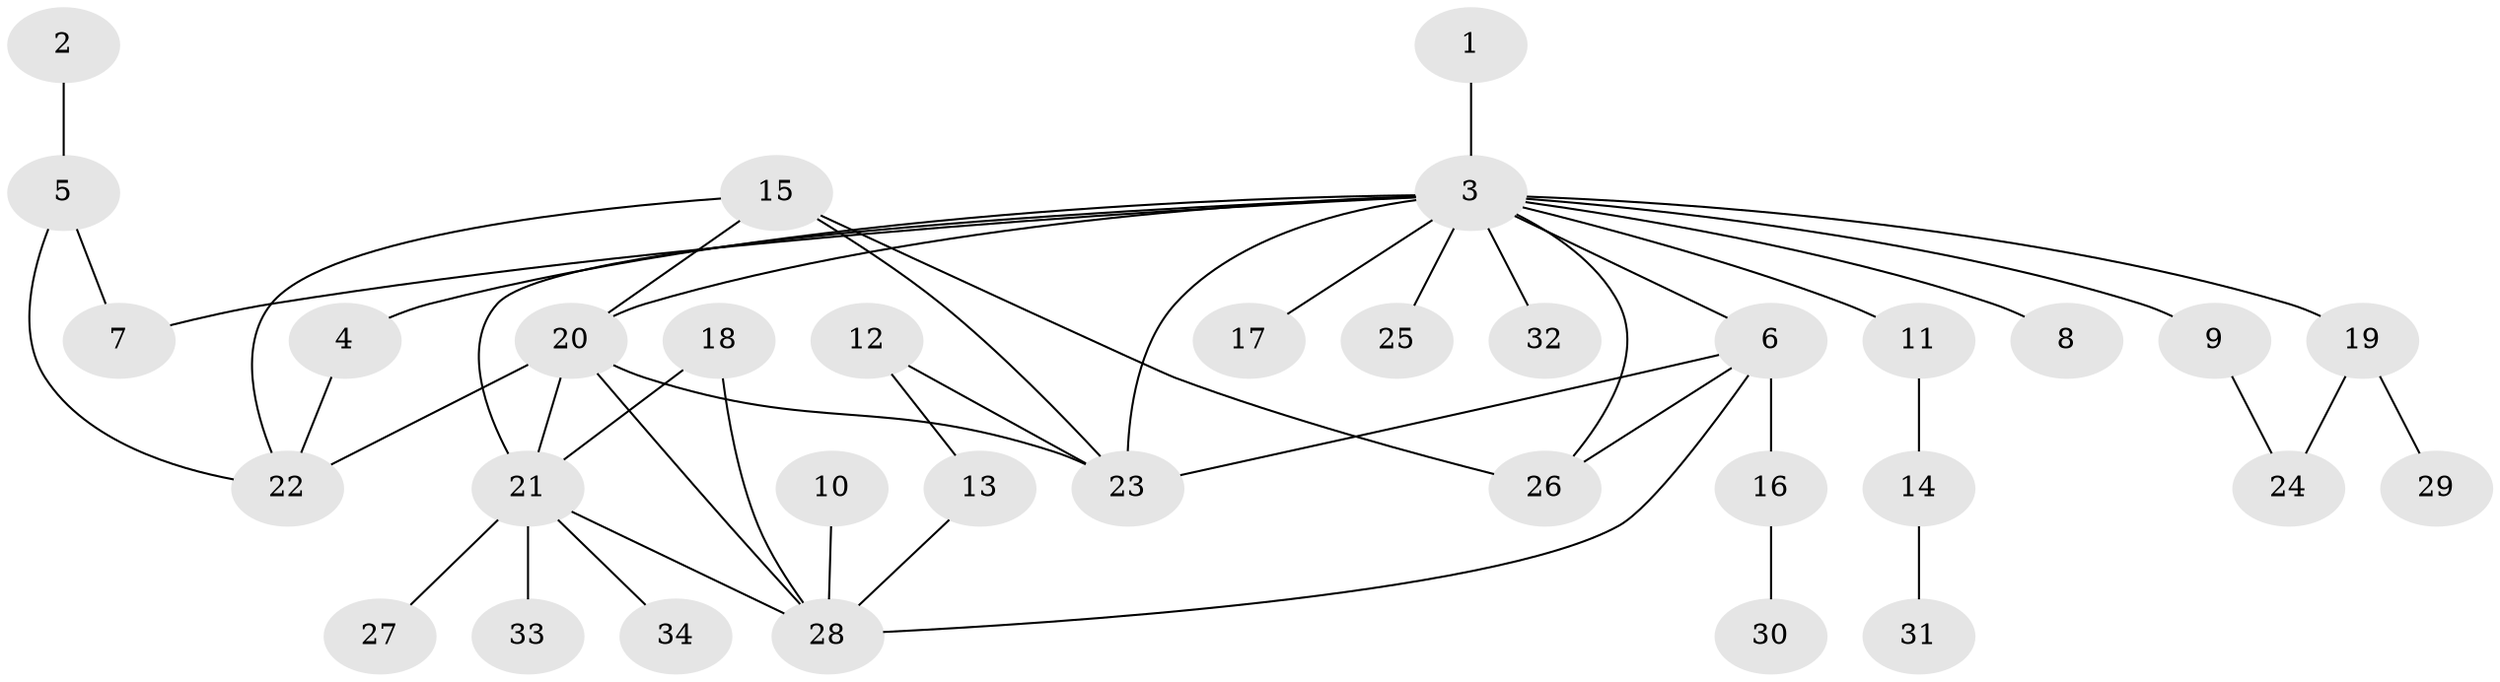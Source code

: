 // original degree distribution, {5: 0.08955223880597014, 7: 0.029850746268656716, 6: 0.014925373134328358, 4: 0.07462686567164178, 3: 0.14925373134328357, 2: 0.31343283582089554, 1: 0.3283582089552239}
// Generated by graph-tools (version 1.1) at 2025/25/03/09/25 03:25:25]
// undirected, 34 vertices, 47 edges
graph export_dot {
graph [start="1"]
  node [color=gray90,style=filled];
  1;
  2;
  3;
  4;
  5;
  6;
  7;
  8;
  9;
  10;
  11;
  12;
  13;
  14;
  15;
  16;
  17;
  18;
  19;
  20;
  21;
  22;
  23;
  24;
  25;
  26;
  27;
  28;
  29;
  30;
  31;
  32;
  33;
  34;
  1 -- 3 [weight=1.0];
  2 -- 5 [weight=1.0];
  3 -- 4 [weight=1.0];
  3 -- 6 [weight=1.0];
  3 -- 7 [weight=1.0];
  3 -- 8 [weight=1.0];
  3 -- 9 [weight=1.0];
  3 -- 11 [weight=1.0];
  3 -- 17 [weight=1.0];
  3 -- 19 [weight=1.0];
  3 -- 20 [weight=1.0];
  3 -- 21 [weight=1.0];
  3 -- 23 [weight=1.0];
  3 -- 25 [weight=1.0];
  3 -- 26 [weight=1.0];
  3 -- 32 [weight=1.0];
  4 -- 22 [weight=1.0];
  5 -- 7 [weight=1.0];
  5 -- 22 [weight=1.0];
  6 -- 16 [weight=1.0];
  6 -- 23 [weight=1.0];
  6 -- 26 [weight=1.0];
  6 -- 28 [weight=1.0];
  9 -- 24 [weight=1.0];
  10 -- 28 [weight=1.0];
  11 -- 14 [weight=1.0];
  12 -- 13 [weight=1.0];
  12 -- 23 [weight=1.0];
  13 -- 28 [weight=1.0];
  14 -- 31 [weight=1.0];
  15 -- 20 [weight=1.0];
  15 -- 22 [weight=1.0];
  15 -- 23 [weight=1.0];
  15 -- 26 [weight=1.0];
  16 -- 30 [weight=1.0];
  18 -- 21 [weight=1.0];
  18 -- 28 [weight=1.0];
  19 -- 24 [weight=2.0];
  19 -- 29 [weight=1.0];
  20 -- 21 [weight=2.0];
  20 -- 22 [weight=1.0];
  20 -- 23 [weight=1.0];
  20 -- 28 [weight=1.0];
  21 -- 27 [weight=1.0];
  21 -- 28 [weight=1.0];
  21 -- 33 [weight=1.0];
  21 -- 34 [weight=1.0];
}
